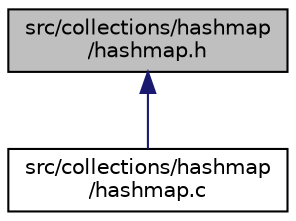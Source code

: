 digraph "src/collections/hashmap/hashmap.h"
{
  edge [fontname="Helvetica",fontsize="10",labelfontname="Helvetica",labelfontsize="10"];
  node [fontname="Helvetica",fontsize="10",shape=record];
  Node2 [label="src/collections/hashmap\l/hashmap.h",height=0.2,width=0.4,color="black", fillcolor="grey75", style="filled", fontcolor="black"];
  Node2 -> Node3 [dir="back",color="midnightblue",fontsize="10",style="solid",fontname="Helvetica"];
  Node3 [label="src/collections/hashmap\l/hashmap.c",height=0.2,width=0.4,color="black", fillcolor="white", style="filled",URL="$hashmap_8c.html",tooltip="File containing implementation of hashMap. "];
}
